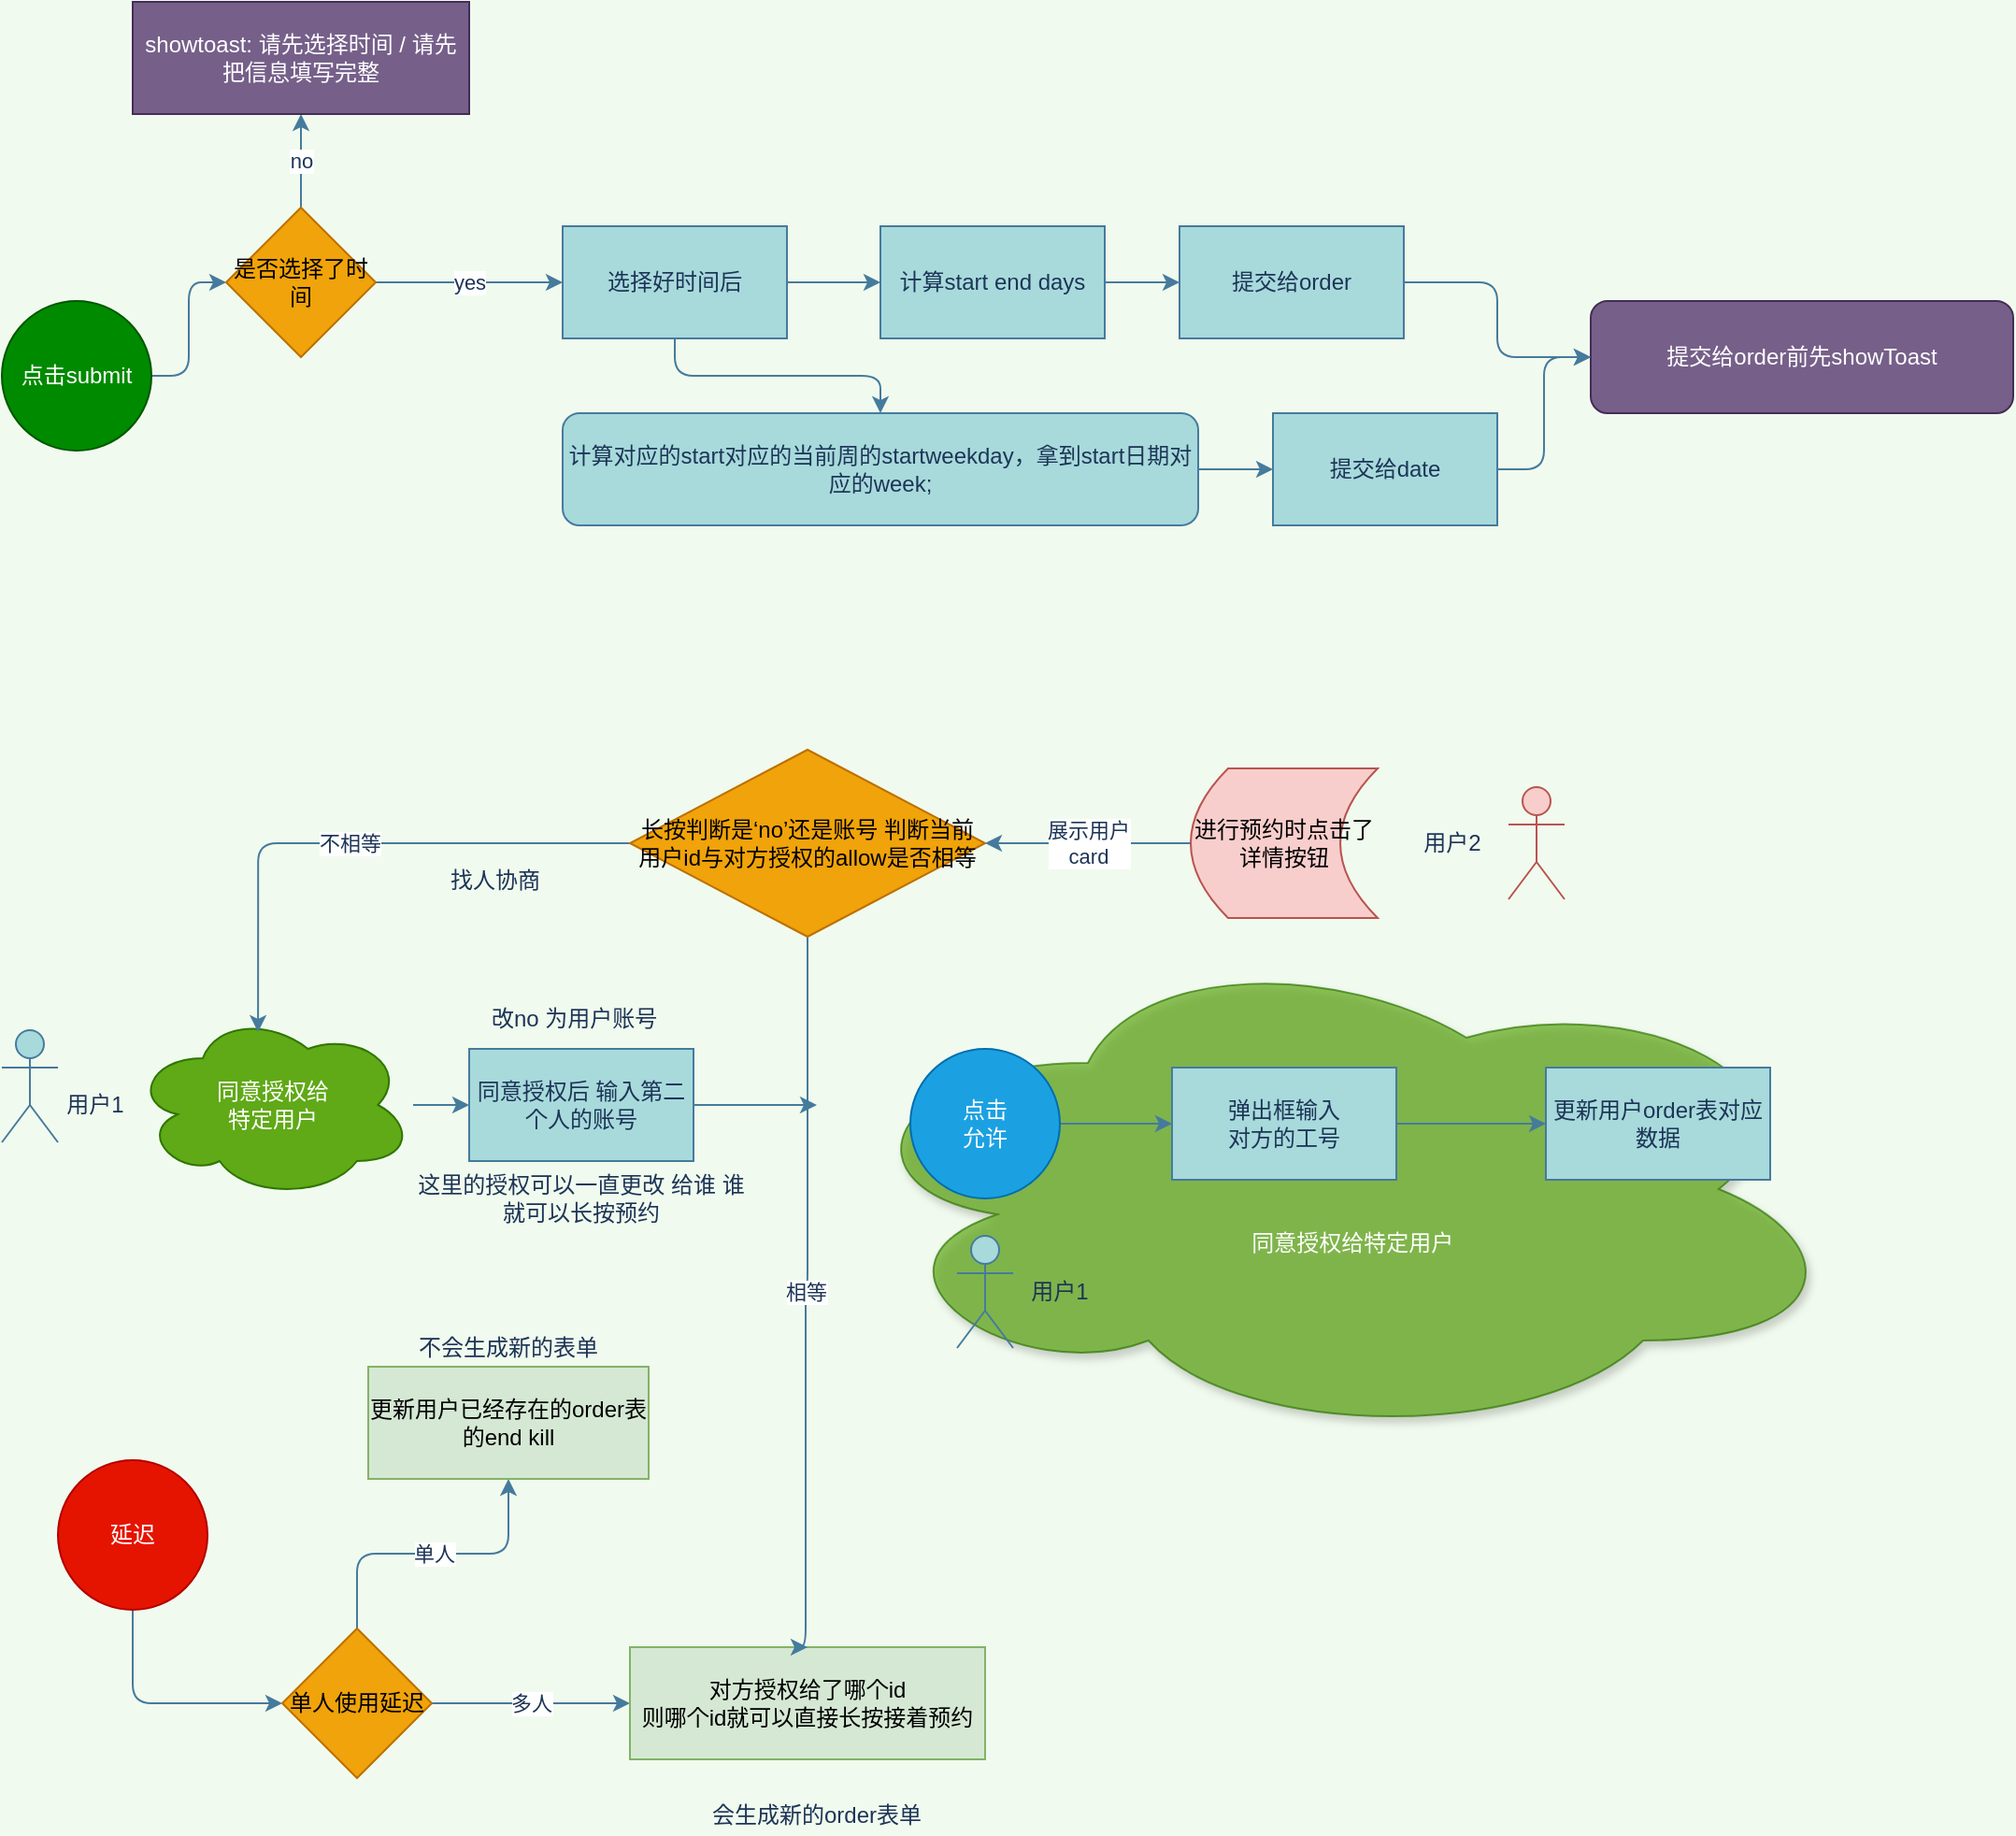 <mxfile version="14.6.10" type="github">
  <diagram id="9pRxKFUXX1k5zGmqOV4s" name="Page-1">
    <mxGraphModel dx="1422" dy="796" grid="1" gridSize="10" guides="1" tooltips="1" connect="1" arrows="1" fold="1" page="1" pageScale="1" pageWidth="827" pageHeight="1169" background="#F1FAEE" math="0" shadow="0">
      <root>
        <mxCell id="0" />
        <mxCell id="1" parent="0" />
        <mxCell id="_NnwRNeJCEHnrzhc8sv2-68" value="&lt;br&gt;&lt;br&gt;&lt;br&gt;&lt;br&gt;&amp;nbsp; &amp;nbsp; &lt;font&gt;同意授权给特定用户&lt;/font&gt;" style="ellipse;shape=cloud;whiteSpace=wrap;html=1;rounded=0;sketch=0;strokeColor=#2D7600;fillColor=#60a917;shadow=1;opacity=70;fontColor=#ffffff;" vertex="1" parent="1">
          <mxGeometry x="586" y="570" width="540" height="270" as="geometry" />
        </mxCell>
        <mxCell id="_NnwRNeJCEHnrzhc8sv2-25" value="" style="edgeStyle=orthogonalEdgeStyle;curved=0;rounded=1;sketch=0;orthogonalLoop=1;jettySize=auto;html=1;fontColor=#1D3557;strokeColor=#457B9D;fillColor=#A8DADC;" edge="1" parent="1" source="_NnwRNeJCEHnrzhc8sv2-5" target="_NnwRNeJCEHnrzhc8sv2-9">
          <mxGeometry relative="1" as="geometry" />
        </mxCell>
        <mxCell id="_NnwRNeJCEHnrzhc8sv2-5" value="选择好时间后" style="rounded=0;whiteSpace=wrap;html=1;sketch=0;fontColor=#1D3557;strokeColor=#457B9D;fillColor=#A8DADC;" vertex="1" parent="1">
          <mxGeometry x="440" y="190" width="120" height="60" as="geometry" />
        </mxCell>
        <mxCell id="_NnwRNeJCEHnrzhc8sv2-29" value="" style="edgeStyle=orthogonalEdgeStyle;curved=0;rounded=1;sketch=0;orthogonalLoop=1;jettySize=auto;html=1;fontColor=#1D3557;strokeColor=#457B9D;fillColor=#A8DADC;" edge="1" parent="1" source="_NnwRNeJCEHnrzhc8sv2-6" target="_NnwRNeJCEHnrzhc8sv2-12">
          <mxGeometry relative="1" as="geometry" />
        </mxCell>
        <mxCell id="_NnwRNeJCEHnrzhc8sv2-6" value="计算start end days" style="rounded=0;whiteSpace=wrap;html=1;sketch=0;fontColor=#1D3557;strokeColor=#457B9D;fillColor=#A8DADC;" vertex="1" parent="1">
          <mxGeometry x="610" y="190" width="120" height="60" as="geometry" />
        </mxCell>
        <mxCell id="_NnwRNeJCEHnrzhc8sv2-7" value="提交给order前先showToast" style="rounded=1;whiteSpace=wrap;html=1;sketch=0;fontColor=#ffffff;strokeColor=#432D57;fillColor=#76608a;" vertex="1" parent="1">
          <mxGeometry x="990" y="230" width="226" height="60" as="geometry" />
        </mxCell>
        <mxCell id="_NnwRNeJCEHnrzhc8sv2-28" value="" style="edgeStyle=orthogonalEdgeStyle;curved=0;rounded=1;sketch=0;orthogonalLoop=1;jettySize=auto;html=1;fontColor=#1D3557;strokeColor=#457B9D;fillColor=#A8DADC;" edge="1" parent="1" source="_NnwRNeJCEHnrzhc8sv2-8" target="_NnwRNeJCEHnrzhc8sv2-7">
          <mxGeometry relative="1" as="geometry" />
        </mxCell>
        <mxCell id="_NnwRNeJCEHnrzhc8sv2-8" value="提交给date" style="rounded=0;whiteSpace=wrap;html=1;sketch=0;fontColor=#1D3557;strokeColor=#457B9D;fillColor=#A8DADC;" vertex="1" parent="1">
          <mxGeometry x="820" y="290" width="120" height="60" as="geometry" />
        </mxCell>
        <mxCell id="_NnwRNeJCEHnrzhc8sv2-26" value="" style="edgeStyle=orthogonalEdgeStyle;curved=0;rounded=1;sketch=0;orthogonalLoop=1;jettySize=auto;html=1;fontColor=#1D3557;strokeColor=#457B9D;fillColor=#A8DADC;" edge="1" parent="1" source="_NnwRNeJCEHnrzhc8sv2-9" target="_NnwRNeJCEHnrzhc8sv2-8">
          <mxGeometry relative="1" as="geometry" />
        </mxCell>
        <mxCell id="_NnwRNeJCEHnrzhc8sv2-9" value="&lt;span style=&quot;font-size: 12px&quot;&gt;计算对应的start对应的当前周的startweekday，拿到start日期对应的week;&lt;/span&gt;" style="rounded=1;whiteSpace=wrap;html=1;sketch=0;fontColor=#1D3557;strokeColor=#457B9D;fillColor=#A8DADC;" vertex="1" parent="1">
          <mxGeometry x="440" y="290" width="340" height="60" as="geometry" />
        </mxCell>
        <mxCell id="_NnwRNeJCEHnrzhc8sv2-19" value="" style="edgeStyle=orthogonalEdgeStyle;curved=0;rounded=1;sketch=0;orthogonalLoop=1;jettySize=auto;html=1;fontColor=#1D3557;strokeColor=#457B9D;fillColor=#A8DADC;exitX=0.5;exitY=1;exitDx=0;exitDy=0;" edge="1" parent="1" source="_NnwRNeJCEHnrzhc8sv2-11" target="_NnwRNeJCEHnrzhc8sv2-11">
          <mxGeometry relative="1" as="geometry" />
        </mxCell>
        <mxCell id="_NnwRNeJCEHnrzhc8sv2-22" value="" style="edgeStyle=orthogonalEdgeStyle;curved=0;rounded=1;sketch=0;orthogonalLoop=1;jettySize=auto;html=1;fontColor=#1D3557;strokeColor=#457B9D;fillColor=#A8DADC;" edge="1" parent="1" source="_NnwRNeJCEHnrzhc8sv2-10" target="_NnwRNeJCEHnrzhc8sv2-11">
          <mxGeometry relative="1" as="geometry" />
        </mxCell>
        <mxCell id="_NnwRNeJCEHnrzhc8sv2-10" value="点击submit" style="ellipse;whiteSpace=wrap;html=1;aspect=fixed;rounded=0;sketch=0;strokeColor=#005700;fillColor=#008a00;fontColor=#ffffff;" vertex="1" parent="1">
          <mxGeometry x="140" y="230" width="80" height="80" as="geometry" />
        </mxCell>
        <mxCell id="_NnwRNeJCEHnrzhc8sv2-14" value="yes" style="edgeStyle=orthogonalEdgeStyle;curved=0;rounded=1;sketch=0;orthogonalLoop=1;jettySize=auto;html=1;entryX=0;entryY=0.5;entryDx=0;entryDy=0;fontColor=#1D3557;strokeColor=#457B9D;fillColor=#A8DADC;" edge="1" parent="1" source="_NnwRNeJCEHnrzhc8sv2-11" target="_NnwRNeJCEHnrzhc8sv2-5">
          <mxGeometry relative="1" as="geometry" />
        </mxCell>
        <mxCell id="_NnwRNeJCEHnrzhc8sv2-18" value="no" style="edgeStyle=orthogonalEdgeStyle;curved=0;rounded=1;sketch=0;orthogonalLoop=1;jettySize=auto;html=1;fontColor=#1D3557;strokeColor=#457B9D;fillColor=#A8DADC;" edge="1" parent="1" source="_NnwRNeJCEHnrzhc8sv2-11" target="_NnwRNeJCEHnrzhc8sv2-17">
          <mxGeometry relative="1" as="geometry" />
        </mxCell>
        <mxCell id="_NnwRNeJCEHnrzhc8sv2-11" value="是否选择了时间" style="rhombus;whiteSpace=wrap;html=1;rounded=0;sketch=0;fontColor=#000000;strokeColor=#BD7000;fillColor=#f0a30a;" vertex="1" parent="1">
          <mxGeometry x="260" y="180" width="80" height="80" as="geometry" />
        </mxCell>
        <mxCell id="_NnwRNeJCEHnrzhc8sv2-13" style="edgeStyle=orthogonalEdgeStyle;curved=0;rounded=1;sketch=0;orthogonalLoop=1;jettySize=auto;html=1;fontColor=#1D3557;strokeColor=#457B9D;fillColor=#A8DADC;entryX=0;entryY=0.5;entryDx=0;entryDy=0;" edge="1" parent="1" source="_NnwRNeJCEHnrzhc8sv2-5" target="_NnwRNeJCEHnrzhc8sv2-6">
          <mxGeometry relative="1" as="geometry">
            <mxPoint x="510" y="250" as="targetPoint" />
          </mxGeometry>
        </mxCell>
        <mxCell id="_NnwRNeJCEHnrzhc8sv2-17" value="showtoast: 请先选择时间 / 请先把信息填写完整" style="whiteSpace=wrap;html=1;rounded=0;fontColor=#ffffff;strokeColor=#432D57;fillColor=#76608a;sketch=0;" vertex="1" parent="1">
          <mxGeometry x="210" y="70" width="180" height="60" as="geometry" />
        </mxCell>
        <mxCell id="_NnwRNeJCEHnrzhc8sv2-27" value="" style="edgeStyle=orthogonalEdgeStyle;curved=0;rounded=1;sketch=0;orthogonalLoop=1;jettySize=auto;html=1;fontColor=#1D3557;strokeColor=#457B9D;fillColor=#A8DADC;" edge="1" parent="1" source="_NnwRNeJCEHnrzhc8sv2-12" target="_NnwRNeJCEHnrzhc8sv2-7">
          <mxGeometry relative="1" as="geometry" />
        </mxCell>
        <mxCell id="_NnwRNeJCEHnrzhc8sv2-12" value="提交给order" style="rounded=0;whiteSpace=wrap;html=1;sketch=0;fontColor=#1D3557;strokeColor=#457B9D;fillColor=#A8DADC;" vertex="1" parent="1">
          <mxGeometry x="770" y="190" width="120" height="60" as="geometry" />
        </mxCell>
        <mxCell id="_NnwRNeJCEHnrzhc8sv2-32" style="edgeStyle=orthogonalEdgeStyle;curved=0;rounded=1;sketch=0;orthogonalLoop=1;jettySize=auto;html=1;exitX=0.5;exitY=1;exitDx=0;exitDy=0;entryX=0;entryY=0.5;entryDx=0;entryDy=0;fontColor=#1D3557;strokeColor=#457B9D;fillColor=#A8DADC;" edge="1" parent="1" source="_NnwRNeJCEHnrzhc8sv2-30" target="_NnwRNeJCEHnrzhc8sv2-31">
          <mxGeometry relative="1" as="geometry" />
        </mxCell>
        <mxCell id="_NnwRNeJCEHnrzhc8sv2-30" value="延迟" style="ellipse;whiteSpace=wrap;html=1;aspect=fixed;rounded=0;sketch=0;fontColor=#ffffff;strokeColor=#B20000;fillColor=#e51400;" vertex="1" parent="1">
          <mxGeometry x="170" y="850" width="80" height="80" as="geometry" />
        </mxCell>
        <mxCell id="_NnwRNeJCEHnrzhc8sv2-34" value="单人" style="edgeStyle=orthogonalEdgeStyle;curved=0;rounded=1;sketch=0;orthogonalLoop=1;jettySize=auto;html=1;fontColor=#1D3557;strokeColor=#457B9D;fillColor=#A8DADC;" edge="1" parent="1" source="_NnwRNeJCEHnrzhc8sv2-31" target="_NnwRNeJCEHnrzhc8sv2-33">
          <mxGeometry relative="1" as="geometry" />
        </mxCell>
        <mxCell id="_NnwRNeJCEHnrzhc8sv2-36" value="多人" style="edgeStyle=orthogonalEdgeStyle;curved=0;rounded=1;sketch=0;orthogonalLoop=1;jettySize=auto;html=1;fontColor=#1D3557;strokeColor=#457B9D;fillColor=#A8DADC;" edge="1" parent="1" source="_NnwRNeJCEHnrzhc8sv2-31" target="_NnwRNeJCEHnrzhc8sv2-35">
          <mxGeometry relative="1" as="geometry" />
        </mxCell>
        <mxCell id="_NnwRNeJCEHnrzhc8sv2-31" value="单人使用延迟" style="rhombus;whiteSpace=wrap;html=1;rounded=0;sketch=0;fontColor=#000000;strokeColor=#BD7000;fillColor=#f0a30a;" vertex="1" parent="1">
          <mxGeometry x="290" y="940" width="80" height="80" as="geometry" />
        </mxCell>
        <mxCell id="_NnwRNeJCEHnrzhc8sv2-33" value="更新用户已经存在的order表的end kill" style="whiteSpace=wrap;html=1;rounded=0;strokeColor=#82b366;fillColor=#d5e8d4;sketch=0;" vertex="1" parent="1">
          <mxGeometry x="336" y="800" width="150" height="60" as="geometry" />
        </mxCell>
        <mxCell id="_NnwRNeJCEHnrzhc8sv2-35" value="对方授权给了哪个id &lt;br&gt;则哪个id就可以直接长按接着预约" style="whiteSpace=wrap;html=1;rounded=0;strokeColor=#82b366;fillColor=#d5e8d4;sketch=0;" vertex="1" parent="1">
          <mxGeometry x="476" y="950" width="190" height="60" as="geometry" />
        </mxCell>
        <mxCell id="_NnwRNeJCEHnrzhc8sv2-42" value="" style="edgeStyle=orthogonalEdgeStyle;curved=0;rounded=1;sketch=0;orthogonalLoop=1;jettySize=auto;html=1;fontColor=#1D3557;strokeColor=#457B9D;fillColor=#A8DADC;" edge="1" parent="1" source="_NnwRNeJCEHnrzhc8sv2-38" target="_NnwRNeJCEHnrzhc8sv2-39">
          <mxGeometry relative="1" as="geometry" />
        </mxCell>
        <mxCell id="_NnwRNeJCEHnrzhc8sv2-38" value="同意授权给&lt;br&gt;特定用户" style="ellipse;shape=cloud;whiteSpace=wrap;html=1;rounded=0;sketch=0;fontColor=#ffffff;strokeColor=#2D7600;fillColor=#60a917;" vertex="1" parent="1">
          <mxGeometry x="210" y="610" width="150" height="100" as="geometry" />
        </mxCell>
        <mxCell id="_NnwRNeJCEHnrzhc8sv2-61" style="edgeStyle=orthogonalEdgeStyle;curved=0;rounded=1;sketch=0;orthogonalLoop=1;jettySize=auto;html=1;exitX=1;exitY=0.5;exitDx=0;exitDy=0;fontColor=#1D3557;strokeColor=#457B9D;fillColor=#A8DADC;" edge="1" parent="1" source="_NnwRNeJCEHnrzhc8sv2-39">
          <mxGeometry relative="1" as="geometry">
            <mxPoint x="576" y="660" as="targetPoint" />
          </mxGeometry>
        </mxCell>
        <mxCell id="_NnwRNeJCEHnrzhc8sv2-39" value="同意授权后 输入第二个人的账号" style="rounded=0;whiteSpace=wrap;html=1;sketch=0;fontColor=#1D3557;strokeColor=#457B9D;fillColor=#A8DADC;" vertex="1" parent="1">
          <mxGeometry x="390" y="630" width="120" height="60" as="geometry" />
        </mxCell>
        <mxCell id="_NnwRNeJCEHnrzhc8sv2-40" value="改no 为用户账号" style="text;strokeColor=none;fillColor=none;align=left;verticalAlign=top;spacingLeft=4;spacingRight=4;overflow=hidden;rotatable=0;points=[[0,0.5],[1,0.5]];portConstraint=eastwest;rounded=0;sketch=0;fontColor=#1D3557;" vertex="1" parent="1">
          <mxGeometry x="396" y="600" width="100" height="26" as="geometry" />
        </mxCell>
        <mxCell id="_NnwRNeJCEHnrzhc8sv2-59" value="不相等" style="edgeStyle=orthogonalEdgeStyle;curved=0;rounded=1;sketch=0;orthogonalLoop=1;jettySize=auto;html=1;exitX=0;exitY=0.5;exitDx=0;exitDy=0;entryX=0.447;entryY=0.11;entryDx=0;entryDy=0;entryPerimeter=0;fontColor=#1D3557;strokeColor=#457B9D;fillColor=#A8DADC;" edge="1" parent="1" source="_NnwRNeJCEHnrzhc8sv2-41" target="_NnwRNeJCEHnrzhc8sv2-38">
          <mxGeometry relative="1" as="geometry" />
        </mxCell>
        <mxCell id="_NnwRNeJCEHnrzhc8sv2-60" value="相等" style="edgeStyle=orthogonalEdgeStyle;curved=0;rounded=1;sketch=0;orthogonalLoop=1;jettySize=auto;html=1;exitX=0.5;exitY=1;exitDx=0;exitDy=0;entryX=0.5;entryY=0;entryDx=0;entryDy=0;fontColor=#1D3557;strokeColor=#457B9D;fillColor=#A8DADC;" edge="1" parent="1" source="_NnwRNeJCEHnrzhc8sv2-41" target="_NnwRNeJCEHnrzhc8sv2-35">
          <mxGeometry relative="1" as="geometry">
            <Array as="points">
              <mxPoint x="571" y="758" />
              <mxPoint x="570" y="758" />
            </Array>
          </mxGeometry>
        </mxCell>
        <mxCell id="_NnwRNeJCEHnrzhc8sv2-41" value="长按判断是‘no’还是账号 判断当前用户id与对方授权的allow是否相等" style="rhombus;whiteSpace=wrap;html=1;rounded=0;sketch=0;fontColor=#000000;strokeColor=#BD7000;fillColor=#f0a30a;" vertex="1" parent="1">
          <mxGeometry x="476" y="470" width="190" height="100" as="geometry" />
        </mxCell>
        <mxCell id="_NnwRNeJCEHnrzhc8sv2-44" value="会生成新的order表单" style="text;html=1;strokeColor=none;fillColor=none;align=center;verticalAlign=middle;whiteSpace=wrap;rounded=0;sketch=0;fontColor=#1D3557;" vertex="1" parent="1">
          <mxGeometry x="486" y="1030" width="180" height="20" as="geometry" />
        </mxCell>
        <mxCell id="_NnwRNeJCEHnrzhc8sv2-45" value="不会生成新的表单" style="text;html=1;strokeColor=none;fillColor=none;align=center;verticalAlign=middle;whiteSpace=wrap;rounded=0;sketch=0;fontColor=#1D3557;" vertex="1" parent="1">
          <mxGeometry x="331" y="780" width="160" height="20" as="geometry" />
        </mxCell>
        <mxCell id="_NnwRNeJCEHnrzhc8sv2-46" value="这里的授权可以一直更改 给谁 谁就可以长按预约" style="text;html=1;strokeColor=none;fillColor=none;align=center;verticalAlign=middle;whiteSpace=wrap;rounded=0;sketch=0;fontColor=#1D3557;" vertex="1" parent="1">
          <mxGeometry x="360" y="700" width="180" height="20" as="geometry" />
        </mxCell>
        <mxCell id="_NnwRNeJCEHnrzhc8sv2-49" style="edgeStyle=orthogonalEdgeStyle;curved=0;rounded=1;sketch=0;orthogonalLoop=1;jettySize=auto;html=1;exitX=1;exitY=0.5;exitDx=0;exitDy=0;entryX=0;entryY=0.5;entryDx=0;entryDy=0;fontColor=#1D3557;strokeColor=#457B9D;fillColor=#A8DADC;" edge="1" parent="1" source="_NnwRNeJCEHnrzhc8sv2-47" target="_NnwRNeJCEHnrzhc8sv2-48">
          <mxGeometry relative="1" as="geometry" />
        </mxCell>
        <mxCell id="_NnwRNeJCEHnrzhc8sv2-47" value="点击&lt;br&gt;允许" style="ellipse;whiteSpace=wrap;html=1;aspect=fixed;rounded=0;sketch=0;fontColor=#ffffff;strokeColor=#006EAF;fillColor=#1ba1e2;" vertex="1" parent="1">
          <mxGeometry x="626" y="630" width="80" height="80" as="geometry" />
        </mxCell>
        <mxCell id="_NnwRNeJCEHnrzhc8sv2-51" value="" style="edgeStyle=orthogonalEdgeStyle;curved=0;rounded=1;sketch=0;orthogonalLoop=1;jettySize=auto;html=1;fontColor=#1D3557;strokeColor=#457B9D;fillColor=#A8DADC;" edge="1" parent="1" source="_NnwRNeJCEHnrzhc8sv2-48" target="_NnwRNeJCEHnrzhc8sv2-50">
          <mxGeometry relative="1" as="geometry" />
        </mxCell>
        <mxCell id="_NnwRNeJCEHnrzhc8sv2-48" value="弹出框输入&lt;br&gt;对方的工号" style="rounded=0;whiteSpace=wrap;html=1;sketch=0;fontColor=#1D3557;strokeColor=#457B9D;fillColor=#A8DADC;" vertex="1" parent="1">
          <mxGeometry x="766" y="640" width="120" height="60" as="geometry" />
        </mxCell>
        <mxCell id="_NnwRNeJCEHnrzhc8sv2-50" value="更新用户order表对应数据" style="whiteSpace=wrap;html=1;rounded=0;fontColor=#1D3557;strokeColor=#457B9D;fillColor=#A8DADC;sketch=0;" vertex="1" parent="1">
          <mxGeometry x="966" y="640" width="120" height="60" as="geometry" />
        </mxCell>
        <mxCell id="_NnwRNeJCEHnrzhc8sv2-55" value="展示用户&lt;br&gt;card" style="edgeStyle=orthogonalEdgeStyle;curved=0;rounded=1;sketch=0;orthogonalLoop=1;jettySize=auto;html=1;fontColor=#1D3557;strokeColor=#457B9D;fillColor=#A8DADC;" edge="1" parent="1" source="_NnwRNeJCEHnrzhc8sv2-54" target="_NnwRNeJCEHnrzhc8sv2-41">
          <mxGeometry relative="1" as="geometry" />
        </mxCell>
        <mxCell id="_NnwRNeJCEHnrzhc8sv2-54" value="进行预约时点击了详情按钮" style="shape=dataStorage;whiteSpace=wrap;html=1;fixedSize=1;rounded=0;sketch=0;strokeColor=#b85450;fillColor=#f8cecc;" vertex="1" parent="1">
          <mxGeometry x="776" y="480" width="100" height="80" as="geometry" />
        </mxCell>
        <mxCell id="_NnwRNeJCEHnrzhc8sv2-56" value="用户1" style="text;html=1;strokeColor=none;fillColor=none;align=center;verticalAlign=middle;whiteSpace=wrap;rounded=0;sketch=0;fontColor=#1D3557;" vertex="1" parent="1">
          <mxGeometry x="170" y="650" width="40" height="20" as="geometry" />
        </mxCell>
        <mxCell id="_NnwRNeJCEHnrzhc8sv2-57" value="用户2" style="text;html=1;strokeColor=none;fillColor=none;align=center;verticalAlign=middle;whiteSpace=wrap;rounded=0;sketch=0;fontColor=#1D3557;" vertex="1" parent="1">
          <mxGeometry x="896" y="510" width="40" height="20" as="geometry" />
        </mxCell>
        <mxCell id="_NnwRNeJCEHnrzhc8sv2-62" value="找人协商" style="text;html=1;strokeColor=none;fillColor=none;align=center;verticalAlign=middle;whiteSpace=wrap;rounded=0;sketch=0;fontColor=#1D3557;" vertex="1" parent="1">
          <mxGeometry x="346" y="530" width="116" height="20" as="geometry" />
        </mxCell>
        <mxCell id="_NnwRNeJCEHnrzhc8sv2-63" value="" style="shape=umlActor;verticalLabelPosition=bottom;verticalAlign=top;html=1;outlineConnect=0;rounded=0;sketch=0;fontColor=#1D3557;strokeColor=#457B9D;fillColor=#A8DADC;" vertex="1" parent="1">
          <mxGeometry x="140" y="620" width="30" height="60" as="geometry" />
        </mxCell>
        <mxCell id="_NnwRNeJCEHnrzhc8sv2-64" value="" style="shape=umlActor;verticalLabelPosition=bottom;verticalAlign=top;html=1;outlineConnect=0;rounded=0;sketch=0;strokeColor=#b85450;fillColor=#f8cecc;" vertex="1" parent="1">
          <mxGeometry x="946" y="490" width="30" height="60" as="geometry" />
        </mxCell>
        <mxCell id="_NnwRNeJCEHnrzhc8sv2-65" value="" style="shape=umlActor;verticalLabelPosition=bottom;verticalAlign=top;html=1;outlineConnect=0;rounded=0;sketch=0;fontColor=#1D3557;strokeColor=#457B9D;fillColor=#A8DADC;" vertex="1" parent="1">
          <mxGeometry x="651" y="730" width="30" height="60" as="geometry" />
        </mxCell>
        <mxCell id="_NnwRNeJCEHnrzhc8sv2-66" value="用户1" style="text;html=1;strokeColor=none;fillColor=none;align=center;verticalAlign=middle;whiteSpace=wrap;rounded=0;sketch=0;fontColor=#1D3557;" vertex="1" parent="1">
          <mxGeometry x="686" y="750" width="40" height="20" as="geometry" />
        </mxCell>
      </root>
    </mxGraphModel>
  </diagram>
</mxfile>
